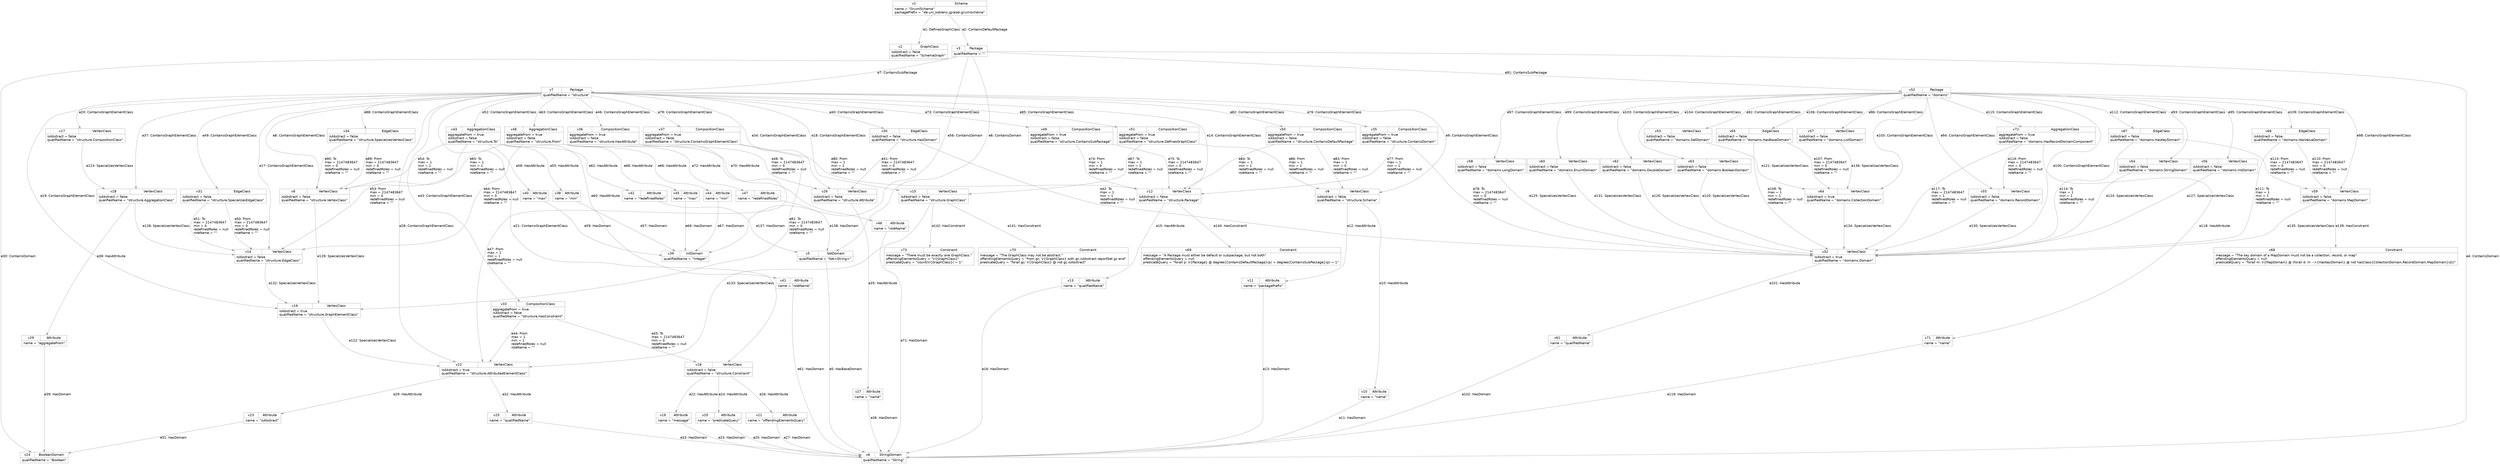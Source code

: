digraph "8c742673-1e4e09d6-4a6c089f-209f63a9"
{
ranksep="1.5";
nodesep="0.25";
node [shape="record" fontname="Helvetica" fontsize="14" color="#999999"];
edge [fontname="Helvetica" fontsize="14" labelfontname="Helvetica" labelfontsize="14" color="#999999"];
v1 [label="{{v1|Schema}|name = \"GrumlSchema\"\lpackagePrefix = \"de.uni_koblenz.jgralab.grumlschema\"\l}"];
v2 [label="{{v2|GraphClass}|isAbstract = false\lqualifiedName = \"SchemaGraph\"\l}"];
v3 [label="{{v3|Package}|qualifiedName = \"\"\l}"];
v5 [label="{{v5|SetDomain}|qualifiedName = \"Set\<String\>\"\l}"];
v6 [label="{{v6|StringDomain}|qualifiedName = \"String\"\l}"];
v7 [label="{{v7|Package}|qualifiedName = \"structure\"\l}"];
v8 [label="{{v8|VertexClass}|isAbstract = false\lqualifiedName = \"structure.VertexClass\"\l}"];
v9 [label="{{v9|VertexClass}|isAbstract = false\lqualifiedName = \"structure.Schema\"\l}"];
v10 [label="{{v10|Attribute}|name = \"name\"\l}"];
v11 [label="{{v11|Attribute}|name = \"packagePrefix\"\l}"];
v12 [label="{{v12|VertexClass}|isAbstract = false\lqualifiedName = \"structure.Package\"\l}"];
v13 [label="{{v13|Attribute}|name = \"qualifiedName\"\l}"];
v14 [label="{{v14|VertexClass}|isAbstract = false\lqualifiedName = \"structure.EdgeClass\"\l}"];
v15 [label="{{v15|VertexClass}|isAbstract = false\lqualifiedName = \"structure.GraphClass\"\l}"];
v16 [label="{{v16|VertexClass}|isAbstract = true\lqualifiedName = \"structure.GraphElementClass\"\l}"];
v17 [label="{{v17|VertexClass}|isAbstract = false\lqualifiedName = \"structure.CompositionClass\"\l}"];
v18 [label="{{v18|VertexClass}|isAbstract = false\lqualifiedName = \"structure.Constraint\"\l}"];
v19 [label="{{v19|Attribute}|name = \"message\"\l}"];
v20 [label="{{v20|Attribute}|name = \"predicateQuery\"\l}"];
v21 [label="{{v21|Attribute}|name = \"offendingElementsQuery\"\l}"];
v22 [label="{{v22|VertexClass}|isAbstract = true\lqualifiedName = \"structure.AttributedElementClass\"\l}"];
v23 [label="{{v23|Attribute}|name = \"isAbstract\"\l}"];
v24 [label="{{v24|BooleanDomain}|qualifiedName = \"Boolean\"\l}"];
v25 [label="{{v25|Attribute}|name = \"qualifiedName\"\l}"];
v26 [label="{{v26|VertexClass}|isAbstract = false\lqualifiedName = \"structure.Attribute\"\l}"];
v27 [label="{{v27|Attribute}|name = \"name\"\l}"];
v28 [label="{{v28|VertexClass}|isAbstract = false\lqualifiedName = \"structure.AggregationClass\"\l}"];
v29 [label="{{v29|Attribute}|name = \"aggregateFrom\"\l}"];
v30 [label="{{v30|EdgeClass}|isAbstract = false\lqualifiedName = \"structure.HasDomain\"\l}"];
v32 [label="{{v32|VertexClass}|isAbstract = true\lqualifiedName = \"domains.Domain\"\l}"];
v33 [label="{{v33|CompositionClass}|aggregateFrom = true\lisAbstract = false\lqualifiedName = \"structure.HasConstraint\"\l}"];
v36 [label="{{v36|CompositionClass}|aggregateFrom = true\lisAbstract = false\lqualifiedName = \"structure.HasAttribute\"\l}"];
v31 [label="{{v31|EdgeClass}|isAbstract = false\lqualifiedName = \"structure.SpecializesEdgeClass\"\l}"];
v38 [label="{{v38|Attribute}|name = \"min\"\l}"];
v39 [label="{{v39|IntDomain}|qualifiedName = \"Integer\"\l}"];
v40 [label="{{v40|Attribute}|name = \"max\"\l}"];
v41 [label="{{v41|Attribute}|name = \"roleName\"\l}"];
v42 [label="{{v42|Attribute}|name = \"redefinedRoles\"\l}"];
v43 [label="{{v43|AggregationClass}|aggregateFrom = true\lisAbstract = false\lqualifiedName = \"structure.To\"\l}"];
v44 [label="{{v44|Attribute}|name = \"min\"\l}"];
v45 [label="{{v45|Attribute}|name = \"max\"\l}"];
v46 [label="{{v46|Attribute}|name = \"roleName\"\l}"];
v47 [label="{{v47|Attribute}|name = \"redefinedRoles\"\l}"];
v48 [label="{{v48|AggregationClass}|aggregateFrom = true\lisAbstract = false\lqualifiedName = \"structure.From\"\l}"];
v49 [label="{{v49|CompositionClass}|aggregateFrom = true\lisAbstract = false\lqualifiedName = \"structure.ContainsSubPackage\"\l}"];
v35 [label="{{v35|CompositionClass}|aggregateFrom = true\lisAbstract = false\lqualifiedName = \"structure.ContainsDomain\"\l}"];
v37 [label="{{v37|CompositionClass}|aggregateFrom = true\lisAbstract = false\lqualifiedName = \"structure.ContainsGraphElementClass\"\l}"];
v50 [label="{{v50|CompositionClass}|aggregateFrom = true\lisAbstract = false\lqualifiedName = \"structure.ContainsDefaultPackage\"\l}"];
v51 [label="{{v51|CompositionClass}|aggregateFrom = true\lisAbstract = false\lqualifiedName = \"structure.DefinesGraphClass\"\l}"];
v34 [label="{{v34|EdgeClass}|isAbstract = false\lqualifiedName = \"structure.SpecializesVertexClass\"\l}"];
v52 [label="{{v52|Package}|qualifiedName = \"domains\"\l}"];
v53 [label="{{v53|VertexClass}|isAbstract = false\lqualifiedName = \"domains.SetDomain\"\l}"];
v54 [label="{{v54|VertexClass}|isAbstract = false\lqualifiedName = \"domains.StringDomain\"\l}"];
v55 [label="{{v55|VertexClass}|isAbstract = false\lqualifiedName = \"domains.RecordDomain\"\l}"];
v56 [label="{{v56|VertexClass}|isAbstract = false\lqualifiedName = \"domains.IntDomain\"\l}"];
v57 [label="{{v57|VertexClass}|isAbstract = false\lqualifiedName = \"domains.ListDomain\"\l}"];
v58 [label="{{v58|VertexClass}|isAbstract = false\lqualifiedName = \"domains.LongDomain\"\l}"];
v59 [label="{{v59|VertexClass}|isAbstract = false\lqualifiedName = \"domains.MapDomain\"\l}"];
v60 [label="{{v60|VertexClass}|isAbstract = false\lqualifiedName = \"domains.EnumDomain\"\l}"];
v61 [label="{{v61|Attribute}|name = \"qualifiedName\"\l}"];
v62 [label="{{v62|VertexClass}|isAbstract = false\lqualifiedName = \"domains.DoubleDomain\"\l}"];
v63 [label="{{v63|VertexClass}|isAbstract = false\lqualifiedName = \"domains.BooleanDomain\"\l}"];
v64 [label="{{v64|VertexClass}|isAbstract = true\lqualifiedName = \"domains.CollectionDomain\"\l}"];
v65 [label="{{v65|EdgeClass}|isAbstract = false\lqualifiedName = \"domains.HasBaseDomain\"\l}"];
v66 [label="{{v66|EdgeClass}|isAbstract = false\lqualifiedName = \"domains.HasValueDomain\"\l}"];
v67 [label="{{v67|EdgeClass}|isAbstract = false\lqualifiedName = \"domains.HasKeyDomain\"\l}"];
v71 [label="{{v71|Attribute}|name = \"name\"\l}"];
v72 [label="{{v72|AggregationClass}|aggregateFrom = true\lisAbstract = false\lqualifiedName = \"domains.HasRecordDomainComponent\"\l}"];
v68 [label="{{v68|Constraint}|message = \"The key domain of a MapDomain must not be a collection, record, or map\"\loffendingElementsQuery = null\lpredicateQuery = \"forall m: V\{MapDomain\} @ (forall d: m --\>\{HasKeyDomain\} @ not hasClass\{CollectionDomain,RecordDomain,MapDomain\}(d))\"\l}"];
v69 [label="{{v69|Constraint}|message = \"A Package must either be default or subpackage, but not both\"\loffendingElementsQuery = null\lpredicateQuery = \"forall p: V\{Package\} @ degree\{ContainsDefaultPackage\}(p) + degree\{ContainsSubPackage\}(p) = 1\"\l}"];
v70 [label="{{v70|Constraint}|message = \"The GraphClass may not be abstract.\"\loffendingElementsQuery = \"from gc: V\{GraphClass\} with gc.isAbstract reportSet gc end\"\lpredicateQuery = \"forall gc: V\{GraphClass\} @ not gc.isAbstract\"\l}"];
v73 [label="{{v73|Constraint}|message = \"There must be exactly one GraphClass.\"\loffendingElementsQuery = \"V\{GraphClass\}\"\lpredicateQuery = \"count(V\{GraphClass\}) = 1\"\l}"];
v1 -> v2 [label="e1: DefinesGraphClass"];
v1 -> v3 [label="e2: ContainsDefaultPackage"];
v3 -> v6 [label="e4: ContainsDomain"];
v5 -> v6 [label="e5: HasBaseDomain"];
v3 -> v5 [label="e6: ContainsDomain"];
v3 -> v7 [label="e7: ContainsSubPackage"];
v7 -> v8 [label="e8: ContainsGraphElementClass"];
v7 -> v9 [label="e9: ContainsGraphElementClass"];
v9 -> v10 [label="e10: HasAttribute"];
v10 -> v6 [label="e11: HasDomain"];
v9 -> v11 [label="e12: HasAttribute"];
v11 -> v6 [label="e13: HasDomain"];
v7 -> v12 [label="e14: ContainsGraphElementClass"];
v12 -> v13 [label="e15: HasAttribute"];
v13 -> v6 [label="e16: HasDomain"];
v7 -> v14 [label="e17: ContainsGraphElementClass"];
v7 -> v15 [label="e18: ContainsGraphElementClass"];
v7 -> v16 [label="e19: ContainsGraphElementClass"];
v7 -> v17 [label="e20: ContainsGraphElementClass"];
v7 -> v18 [label="e21: ContainsGraphElementClass"];
v18 -> v19 [label="e22: HasAttribute"];
v19 -> v6 [label="e23: HasDomain"];
v18 -> v20 [label="e24: HasAttribute"];
v20 -> v6 [label="e25: HasDomain"];
v18 -> v21 [label="e26: HasAttribute"];
v21 -> v6 [label="e27: HasDomain"];
v7 -> v22 [label="e28: ContainsGraphElementClass"];
v22 -> v23 [label="e29: HasAttribute"];
v3 -> v24 [label="e30: ContainsDomain"];
v23 -> v24 [label="e31: HasDomain"];
v22 -> v25 [label="e32: HasAttribute"];
v25 -> v6 [label="e33: HasDomain"];
v7 -> v26 [label="e34: ContainsGraphElementClass"];
v26 -> v27 [label="e35: HasAttribute"];
v27 -> v6 [label="e36: HasDomain"];
v7 -> v28 [label="e37: ContainsGraphElementClass"];
v28 -> v29 [label="e38: HasAttribute"];
v29 -> v24 [label="e39: HasDomain"];
v7 -> v30 [label="e40: ContainsGraphElementClass"];
v30 -> v26 [label="e41: From\lmax = 2147483647\lmin = 0\lredefinedRoles = null\lroleName = \"\"\l"];
v30 -> v32 [label="e42: To\lmax = 1\lmin = 1\lredefinedRoles = null\lroleName = \"\"\l"];
v7 -> v33 [label="e43: ContainsGraphElementClass"];
v33 -> v22 [label="e44: From\lmax = 1\lmin = 1\lredefinedRoles = null\lroleName = \"\"\l"];
v33 -> v18 [label="e45: To\lmax = 2147483647\lmin = 0\lredefinedRoles = null\lroleName = \"\"\l"];
v7 -> v36 [label="e46: ContainsGraphElementClass"];
v36 -> v22 [label="e47: From\lmax = 1\lmin = 1\lredefinedRoles = null\lroleName = \"\"\l"];
v36 -> v26 [label="e48: To\lmax = 2147483647\lmin = 0\lredefinedRoles = null\lroleName = \"\"\l"];
v7 -> v31 [label="e49: ContainsGraphElementClass"];
v31 -> v14 [label="e50: From\lmax = 2147483647\lmin = 0\lredefinedRoles = null\lroleName = \"\"\l"];
v31 -> v14 [label="e51: To\lmax = 2147483647\lmin = 0\lredefinedRoles = null\lroleName = \"\"\l"];
v7 -> v43 [label="e52: ContainsGraphElementClass"];
v43 -> v14 [label="e53: From\lmax = 2147483647\lmin = 0\lredefinedRoles = null\lroleName = \"\"\l"];
v43 -> v8 [label="e54: To\lmax = 1\lmin = 1\lredefinedRoles = null\lroleName = \"\"\l"];
v43 -> v38 [label="e55: HasAttribute"];
v3 -> v39 [label="e56: ContainsDomain"];
v38 -> v39 [label="e57: HasDomain"];
v43 -> v40 [label="e58: HasAttribute"];
v40 -> v39 [label="e59: HasDomain"];
v43 -> v41 [label="e60: HasAttribute"];
v41 -> v6 [label="e61: HasDomain"];
v43 -> v42 [label="e62: HasAttribute"];
v7 -> v48 [label="e63: ContainsGraphElementClass"];
v48 -> v14 [label="e64: From\lmax = 2147483647\lmin = 0\lredefinedRoles = null\lroleName = \"\"\l"];
v48 -> v8 [label="e65: To\lmax = 1\lmin = 1\lredefinedRoles = null\lroleName = \"\"\l"];
v48 -> v44 [label="e66: HasAttribute"];
v44 -> v39 [label="e67: HasDomain"];
v48 -> v45 [label="e68: HasAttribute"];
v45 -> v39 [label="e69: HasDomain"];
v48 -> v46 [label="e70: HasAttribute"];
v46 -> v6 [label="e71: HasDomain"];
v48 -> v47 [label="e72: HasAttribute"];
v7 -> v49 [label="e73: ContainsGraphElementClass"];
v49 -> v12 [label="e74: From\lmax = 1\lmin = 0\lredefinedRoles = null\lroleName = \"\"\l"];
v49 -> v12 [label="e75: To\lmax = 2147483647\lmin = 0\lredefinedRoles = null\lroleName = \"\"\l"];
v7 -> v35 [label="e76: ContainsGraphElementClass"];
v35 -> v12 [label="e77: From\lmax = 1\lmin = 1\lredefinedRoles = null\lroleName = \"\"\l"];
v35 -> v32 [label="e78: To\lmax = 2147483647\lmin = 0\lredefinedRoles = null\lroleName = \"\"\l"];
v7 -> v37 [label="e79: ContainsGraphElementClass"];
v37 -> v12 [label="e80: From\lmax = 1\lmin = 1\lredefinedRoles = null\lroleName = \"\"\l"];
v37 -> v16 [label="e81: To\lmax = 2147483647\lmin = 0\lredefinedRoles = null\lroleName = \"\"\l"];
v7 -> v50 [label="e82: ContainsGraphElementClass"];
v50 -> v9 [label="e83: From\lmax = 1\lmin = 0\lredefinedRoles = null\lroleName = \"\"\l"];
v50 -> v12 [label="e84: To\lmax = 1\lmin = 1\lredefinedRoles = null\lroleName = \"\"\l"];
v7 -> v51 [label="e85: ContainsGraphElementClass"];
v51 -> v9 [label="e86: From\lmax = 1\lmin = 1\lredefinedRoles = null\lroleName = \"\"\l"];
v51 -> v15 [label="e87: To\lmax = 1\lmin = 1\lredefinedRoles = null\lroleName = \"\"\l"];
v7 -> v34 [label="e88: ContainsGraphElementClass"];
v34 -> v8 [label="e89: From\lmax = 2147483647\lmin = 0\lredefinedRoles = null\lroleName = \"\"\l"];
v34 -> v8 [label="e90: To\lmax = 2147483647\lmin = 0\lredefinedRoles = null\lroleName = \"\"\l"];
v3 -> v52 [label="e91: ContainsSubPackage"];
v52 -> v53 [label="e92: ContainsGraphElementClass"];
v52 -> v54 [label="e93: ContainsGraphElementClass"];
v52 -> v55 [label="e94: ContainsGraphElementClass"];
v52 -> v56 [label="e95: ContainsGraphElementClass"];
v52 -> v57 [label="e96: ContainsGraphElementClass"];
v52 -> v58 [label="e97: ContainsGraphElementClass"];
v52 -> v59 [label="e98: ContainsGraphElementClass"];
v52 -> v60 [label="e99: ContainsGraphElementClass"];
v52 -> v32 [label="e100: ContainsGraphElementClass"];
v32 -> v61 [label="e101: HasAttribute"];
v61 -> v6 [label="e102: HasDomain"];
v52 -> v62 [label="e103: ContainsGraphElementClass"];
v52 -> v63 [label="e104: ContainsGraphElementClass"];
v52 -> v64 [label="e105: ContainsGraphElementClass"];
v52 -> v65 [label="e106: ContainsGraphElementClass"];
v65 -> v64 [label="e107: From\lmax = 2147483647\lmin = 0\lredefinedRoles = null\lroleName = \"\"\l"];
v65 -> v32 [label="e108: To\lmax = 1\lmin = 1\lredefinedRoles = null\lroleName = \"\"\l"];
v52 -> v66 [label="e109: ContainsGraphElementClass"];
v66 -> v59 [label="e110: From\lmax = 2147483647\lmin = 0\lredefinedRoles = null\lroleName = \"\"\l"];
v66 -> v32 [label="e111: To\lmax = 1\lmin = 1\lredefinedRoles = null\lroleName = \"\"\l"];
v52 -> v67 [label="e112: ContainsGraphElementClass"];
v67 -> v59 [label="e113: From\lmax = 2147483647\lmin = 0\lredefinedRoles = null\lroleName = \"\"\l"];
v67 -> v32 [label="e114: To\lmax = 1\lmin = 1\lredefinedRoles = null\lroleName = \"\"\l"];
v52 -> v72 [label="e115: ContainsGraphElementClass"];
v72 -> v55 [label="e116: From\lmax = 2147483647\lmin = 0\lredefinedRoles = null\lroleName = \"\"\l"];
v72 -> v32 [label="e117: To\lmax = 2147483647\lmin = 1\lredefinedRoles = null\lroleName = \"\"\l"];
v72 -> v71 [label="e118: HasAttribute"];
v71 -> v6 [label="e119: HasDomain"];
v63 -> v32 [label="e120: SpecializesVertexClass"];
v53 -> v64 [label="e121: SpecializesVertexClass"];
v16 -> v22 [label="e122: SpecializesVertexClass"];
v17 -> v28 [label="e123: SpecializesVertexClass"];
v54 -> v32 [label="e124: SpecializesVertexClass"];
v58 -> v32 [label="e125: SpecializesVertexClass"];
v62 -> v32 [label="e126: SpecializesVertexClass"];
v56 -> v32 [label="e127: SpecializesVertexClass"];
v28 -> v14 [label="e128: SpecializesVertexClass"];
v8 -> v16 [label="e129: SpecializesVertexClass"];
v55 -> v32 [label="e130: SpecializesVertexClass"];
v60 -> v32 [label="e131: SpecializesVertexClass"];
v14 -> v16 [label="e132: SpecializesVertexClass"];
v15 -> v22 [label="e133: SpecializesVertexClass"];
v64 -> v32 [label="e134: SpecializesVertexClass"];
v59 -> v32 [label="e135: SpecializesVertexClass"];
v57 -> v64 [label="e136: SpecializesVertexClass"];
v42 -> v5 [label="e137: HasDomain"];
v47 -> v5 [label="e138: HasDomain"];
v59 -> v68 [label="e139: HasConstraint"];
v12 -> v69 [label="e140: HasConstraint"];
v15 -> v70 [label="e141: HasConstraint"];
v15 -> v73 [label="e142: HasConstraint"];
}
